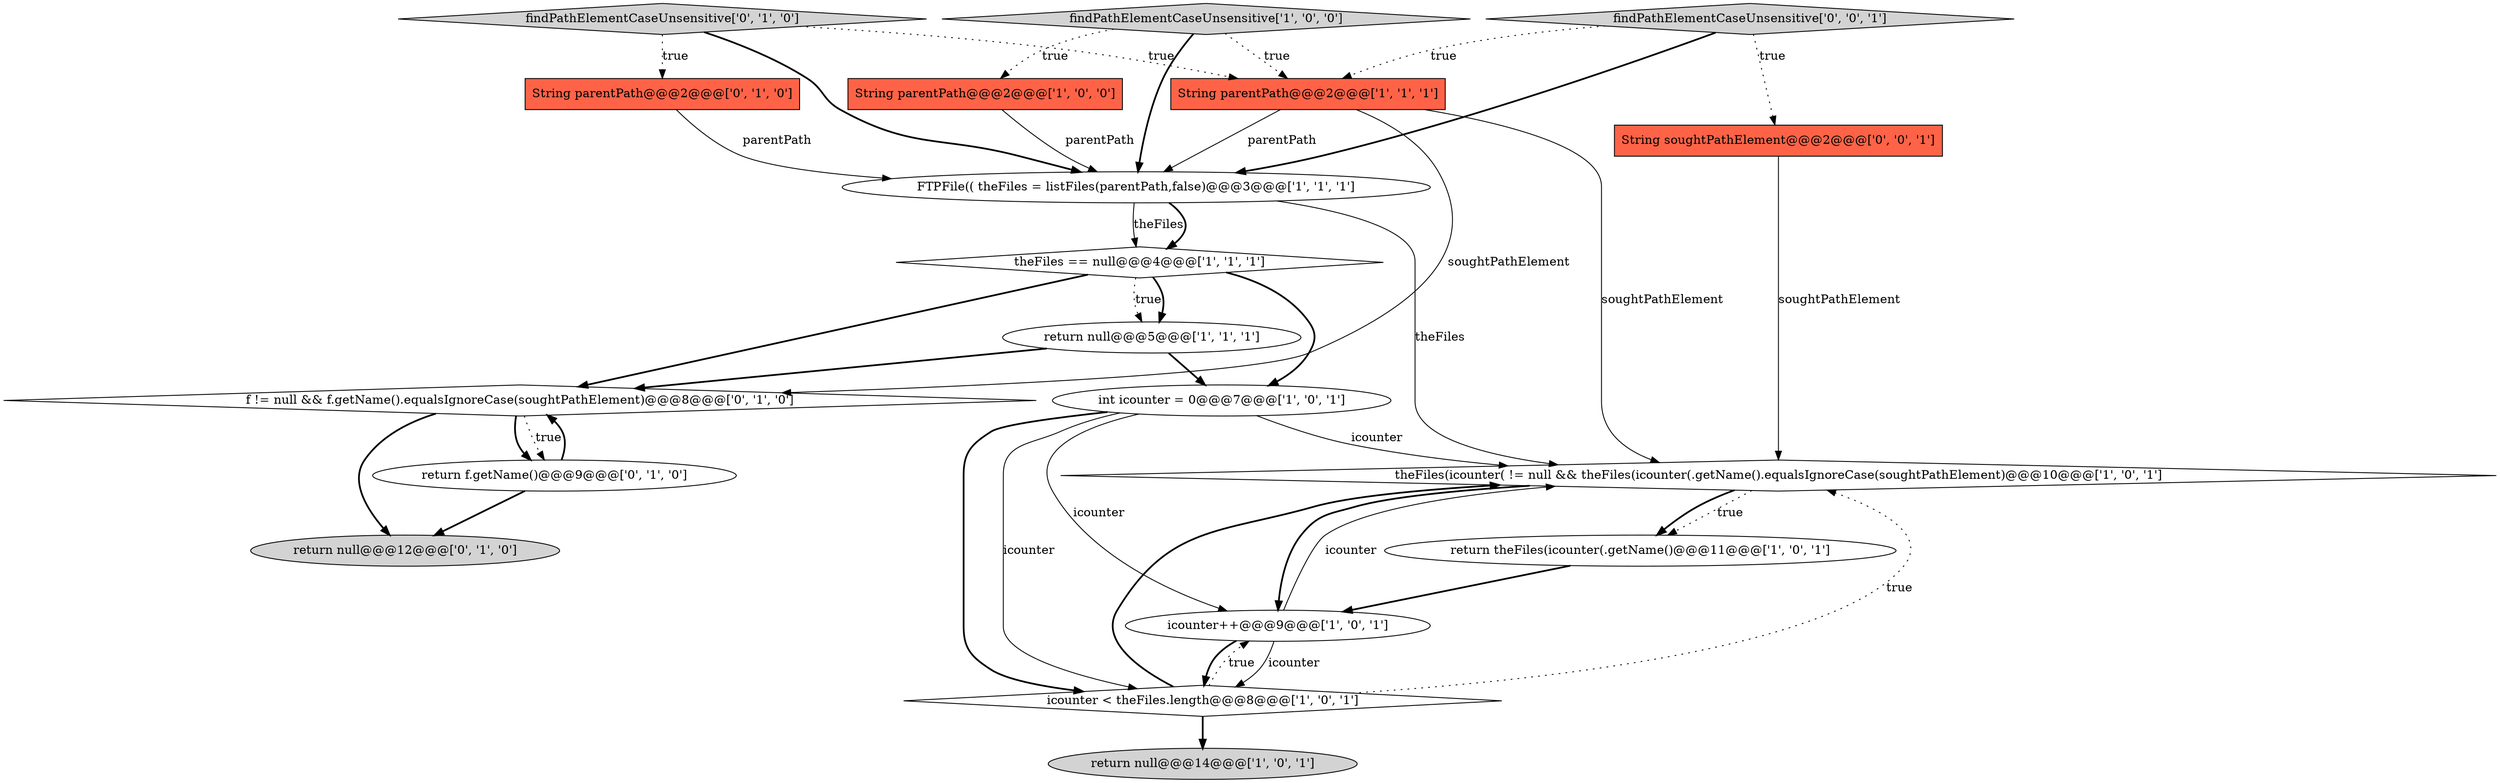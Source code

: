 digraph {
9 [style = filled, label = "String parentPath@@@2@@@['1', '1', '1']", fillcolor = tomato, shape = box image = "AAA0AAABBB1BBB"];
8 [style = filled, label = "theFiles == null@@@4@@@['1', '1', '1']", fillcolor = white, shape = diamond image = "AAA0AAABBB1BBB"];
5 [style = filled, label = "theFiles(icounter( != null && theFiles(icounter(.getName().equalsIgnoreCase(soughtPathElement)@@@10@@@['1', '0', '1']", fillcolor = white, shape = diamond image = "AAA0AAABBB1BBB"];
16 [style = filled, label = "return null@@@12@@@['0', '1', '0']", fillcolor = lightgray, shape = ellipse image = "AAA0AAABBB2BBB"];
1 [style = filled, label = "icounter++@@@9@@@['1', '0', '1']", fillcolor = white, shape = ellipse image = "AAA0AAABBB1BBB"];
2 [style = filled, label = "icounter < theFiles.length@@@8@@@['1', '0', '1']", fillcolor = white, shape = diamond image = "AAA0AAABBB1BBB"];
17 [style = filled, label = "String soughtPathElement@@@2@@@['0', '0', '1']", fillcolor = tomato, shape = box image = "AAA0AAABBB3BBB"];
12 [style = filled, label = "findPathElementCaseUnsensitive['0', '1', '0']", fillcolor = lightgray, shape = diamond image = "AAA0AAABBB2BBB"];
7 [style = filled, label = "return null@@@14@@@['1', '0', '1']", fillcolor = lightgray, shape = ellipse image = "AAA0AAABBB1BBB"];
10 [style = filled, label = "FTPFile(( theFiles = listFiles(parentPath,false)@@@3@@@['1', '1', '1']", fillcolor = white, shape = ellipse image = "AAA0AAABBB1BBB"];
11 [style = filled, label = "return null@@@5@@@['1', '1', '1']", fillcolor = white, shape = ellipse image = "AAA0AAABBB1BBB"];
0 [style = filled, label = "return theFiles(icounter(.getName()@@@11@@@['1', '0', '1']", fillcolor = white, shape = ellipse image = "AAA0AAABBB1BBB"];
6 [style = filled, label = "String parentPath@@@2@@@['1', '0', '0']", fillcolor = tomato, shape = box image = "AAA0AAABBB1BBB"];
14 [style = filled, label = "String parentPath@@@2@@@['0', '1', '0']", fillcolor = tomato, shape = box image = "AAA0AAABBB2BBB"];
13 [style = filled, label = "return f.getName()@@@9@@@['0', '1', '0']", fillcolor = white, shape = ellipse image = "AAA0AAABBB2BBB"];
18 [style = filled, label = "findPathElementCaseUnsensitive['0', '0', '1']", fillcolor = lightgray, shape = diamond image = "AAA0AAABBB3BBB"];
4 [style = filled, label = "int icounter = 0@@@7@@@['1', '0', '1']", fillcolor = white, shape = ellipse image = "AAA0AAABBB1BBB"];
3 [style = filled, label = "findPathElementCaseUnsensitive['1', '0', '0']", fillcolor = lightgray, shape = diamond image = "AAA0AAABBB1BBB"];
15 [style = filled, label = "f != null && f.getName().equalsIgnoreCase(soughtPathElement)@@@8@@@['0', '1', '0']", fillcolor = white, shape = diamond image = "AAA0AAABBB2BBB"];
15->13 [style = bold, label=""];
1->2 [style = solid, label="icounter"];
8->15 [style = bold, label=""];
10->5 [style = solid, label="theFiles"];
11->4 [style = bold, label=""];
4->1 [style = solid, label="icounter"];
4->5 [style = solid, label="icounter"];
1->5 [style = solid, label="icounter"];
4->2 [style = bold, label=""];
5->0 [style = dotted, label="true"];
3->9 [style = dotted, label="true"];
3->6 [style = dotted, label="true"];
17->5 [style = solid, label="soughtPathElement"];
15->16 [style = bold, label=""];
4->2 [style = solid, label="icounter"];
13->16 [style = bold, label=""];
11->15 [style = bold, label=""];
15->13 [style = dotted, label="true"];
3->10 [style = bold, label=""];
5->1 [style = bold, label=""];
12->14 [style = dotted, label="true"];
12->10 [style = bold, label=""];
10->8 [style = solid, label="theFiles"];
10->8 [style = bold, label=""];
5->0 [style = bold, label=""];
18->10 [style = bold, label=""];
2->1 [style = dotted, label="true"];
0->1 [style = bold, label=""];
18->9 [style = dotted, label="true"];
6->10 [style = solid, label="parentPath"];
8->11 [style = dotted, label="true"];
9->10 [style = solid, label="parentPath"];
1->2 [style = bold, label=""];
13->15 [style = bold, label=""];
18->17 [style = dotted, label="true"];
8->4 [style = bold, label=""];
2->7 [style = bold, label=""];
9->5 [style = solid, label="soughtPathElement"];
2->5 [style = dotted, label="true"];
8->11 [style = bold, label=""];
14->10 [style = solid, label="parentPath"];
9->15 [style = solid, label="soughtPathElement"];
2->5 [style = bold, label=""];
12->9 [style = dotted, label="true"];
}

